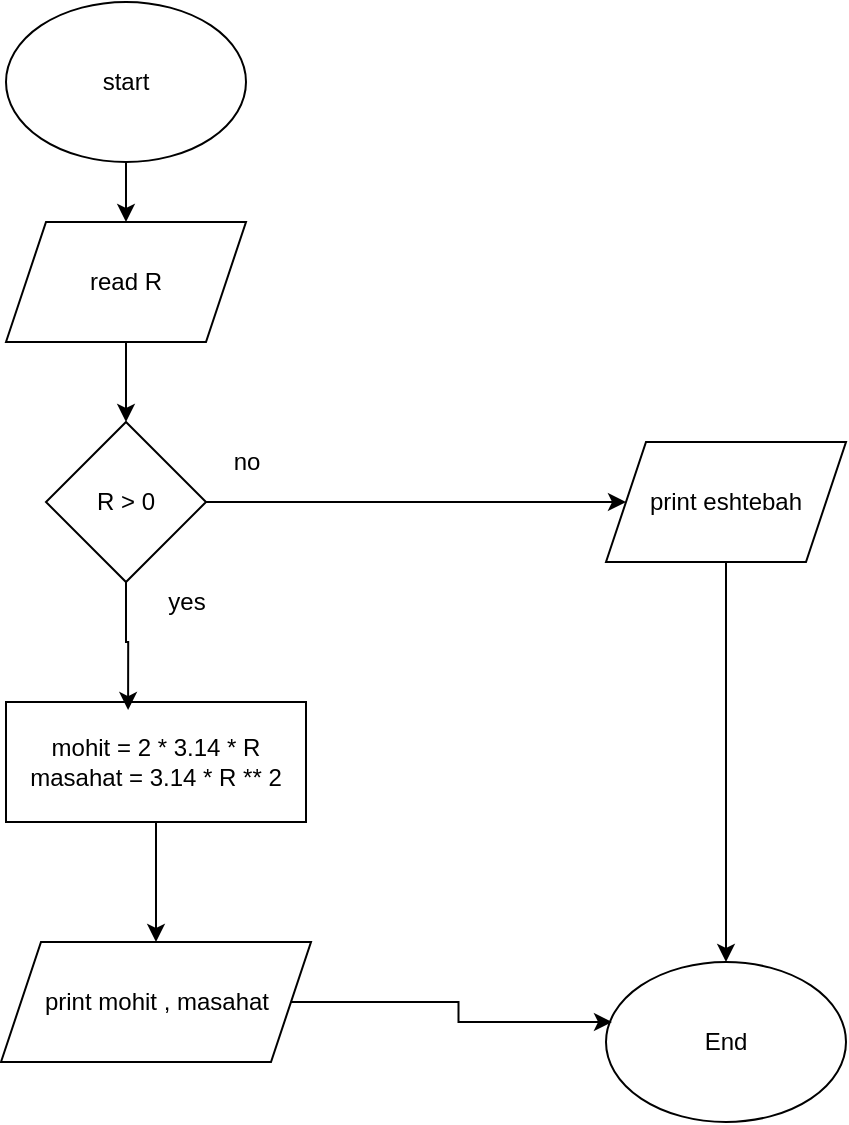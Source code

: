 <mxfile version="15.9.4" type="device"><diagram id="718WXgprmglKyAQ8hkLb" name="Page-1"><mxGraphModel dx="1108" dy="488" grid="1" gridSize="10" guides="1" tooltips="1" connect="1" arrows="1" fold="1" page="1" pageScale="1" pageWidth="827" pageHeight="1169" math="0" shadow="0"><root><mxCell id="0"/><mxCell id="1" parent="0"/><mxCell id="k9lig96pUHJX55chdPZl-2" style="edgeStyle=orthogonalEdgeStyle;rounded=0;orthogonalLoop=1;jettySize=auto;html=1;" edge="1" parent="1" source="k9lig96pUHJX55chdPZl-1"><mxGeometry relative="1" as="geometry"><mxPoint x="390" y="110" as="targetPoint"/></mxGeometry></mxCell><mxCell id="k9lig96pUHJX55chdPZl-1" value="start" style="ellipse;whiteSpace=wrap;html=1;" vertex="1" parent="1"><mxGeometry x="330" width="120" height="80" as="geometry"/></mxCell><mxCell id="k9lig96pUHJX55chdPZl-10" style="edgeStyle=orthogonalEdgeStyle;rounded=0;orthogonalLoop=1;jettySize=auto;html=1;" edge="1" parent="1" source="k9lig96pUHJX55chdPZl-4" target="k9lig96pUHJX55chdPZl-11"><mxGeometry relative="1" as="geometry"><mxPoint x="390" y="210" as="targetPoint"/></mxGeometry></mxCell><mxCell id="k9lig96pUHJX55chdPZl-4" value="read R" style="shape=parallelogram;perimeter=parallelogramPerimeter;whiteSpace=wrap;html=1;fixedSize=1;" vertex="1" parent="1"><mxGeometry x="330" y="110" width="120" height="60" as="geometry"/></mxCell><mxCell id="k9lig96pUHJX55chdPZl-19" style="edgeStyle=orthogonalEdgeStyle;rounded=0;orthogonalLoop=1;jettySize=auto;html=1;" edge="1" parent="1" source="k9lig96pUHJX55chdPZl-6" target="k9lig96pUHJX55chdPZl-20"><mxGeometry relative="1" as="geometry"><mxPoint x="405" y="490" as="targetPoint"/></mxGeometry></mxCell><mxCell id="k9lig96pUHJX55chdPZl-6" value="mohit = 2 * 3.14 * R&lt;br&gt;masahat = 3.14 * R ** 2" style="rounded=0;whiteSpace=wrap;html=1;" vertex="1" parent="1"><mxGeometry x="330" y="350" width="150" height="60" as="geometry"/></mxCell><mxCell id="k9lig96pUHJX55chdPZl-12" style="edgeStyle=orthogonalEdgeStyle;rounded=0;orthogonalLoop=1;jettySize=auto;html=1;entryX=0.407;entryY=0.067;entryDx=0;entryDy=0;entryPerimeter=0;" edge="1" parent="1" source="k9lig96pUHJX55chdPZl-11" target="k9lig96pUHJX55chdPZl-6"><mxGeometry relative="1" as="geometry"/></mxCell><mxCell id="k9lig96pUHJX55chdPZl-14" style="edgeStyle=orthogonalEdgeStyle;rounded=0;orthogonalLoop=1;jettySize=auto;html=1;" edge="1" parent="1" source="k9lig96pUHJX55chdPZl-11"><mxGeometry relative="1" as="geometry"><mxPoint x="640" y="250" as="targetPoint"/></mxGeometry></mxCell><mxCell id="k9lig96pUHJX55chdPZl-11" value="R &amp;gt; 0" style="rhombus;whiteSpace=wrap;html=1;" vertex="1" parent="1"><mxGeometry x="350" y="210" width="80" height="80" as="geometry"/></mxCell><mxCell id="k9lig96pUHJX55chdPZl-13" value="yes" style="text;html=1;align=center;verticalAlign=middle;resizable=0;points=[];autosize=1;strokeColor=none;fillColor=none;" vertex="1" parent="1"><mxGeometry x="405" y="290" width="30" height="20" as="geometry"/></mxCell><mxCell id="k9lig96pUHJX55chdPZl-15" value="no" style="text;html=1;align=center;verticalAlign=middle;resizable=0;points=[];autosize=1;strokeColor=none;fillColor=none;" vertex="1" parent="1"><mxGeometry x="435" y="220" width="30" height="20" as="geometry"/></mxCell><mxCell id="k9lig96pUHJX55chdPZl-17" style="edgeStyle=orthogonalEdgeStyle;rounded=0;orthogonalLoop=1;jettySize=auto;html=1;" edge="1" parent="1" source="k9lig96pUHJX55chdPZl-16" target="k9lig96pUHJX55chdPZl-18"><mxGeometry relative="1" as="geometry"><mxPoint x="690" y="520" as="targetPoint"/></mxGeometry></mxCell><mxCell id="k9lig96pUHJX55chdPZl-16" value="print eshtebah" style="shape=parallelogram;perimeter=parallelogramPerimeter;whiteSpace=wrap;html=1;fixedSize=1;" vertex="1" parent="1"><mxGeometry x="630" y="220" width="120" height="60" as="geometry"/></mxCell><mxCell id="k9lig96pUHJX55chdPZl-18" value="End" style="ellipse;whiteSpace=wrap;html=1;" vertex="1" parent="1"><mxGeometry x="630" y="480" width="120" height="80" as="geometry"/></mxCell><mxCell id="k9lig96pUHJX55chdPZl-21" style="edgeStyle=orthogonalEdgeStyle;rounded=0;orthogonalLoop=1;jettySize=auto;html=1;entryX=0.025;entryY=0.375;entryDx=0;entryDy=0;entryPerimeter=0;" edge="1" parent="1" source="k9lig96pUHJX55chdPZl-20" target="k9lig96pUHJX55chdPZl-18"><mxGeometry relative="1" as="geometry"/></mxCell><mxCell id="k9lig96pUHJX55chdPZl-20" value="print mohit , masahat" style="shape=parallelogram;perimeter=parallelogramPerimeter;whiteSpace=wrap;html=1;fixedSize=1;" vertex="1" parent="1"><mxGeometry x="327.5" y="470" width="155" height="60" as="geometry"/></mxCell></root></mxGraphModel></diagram></mxfile>